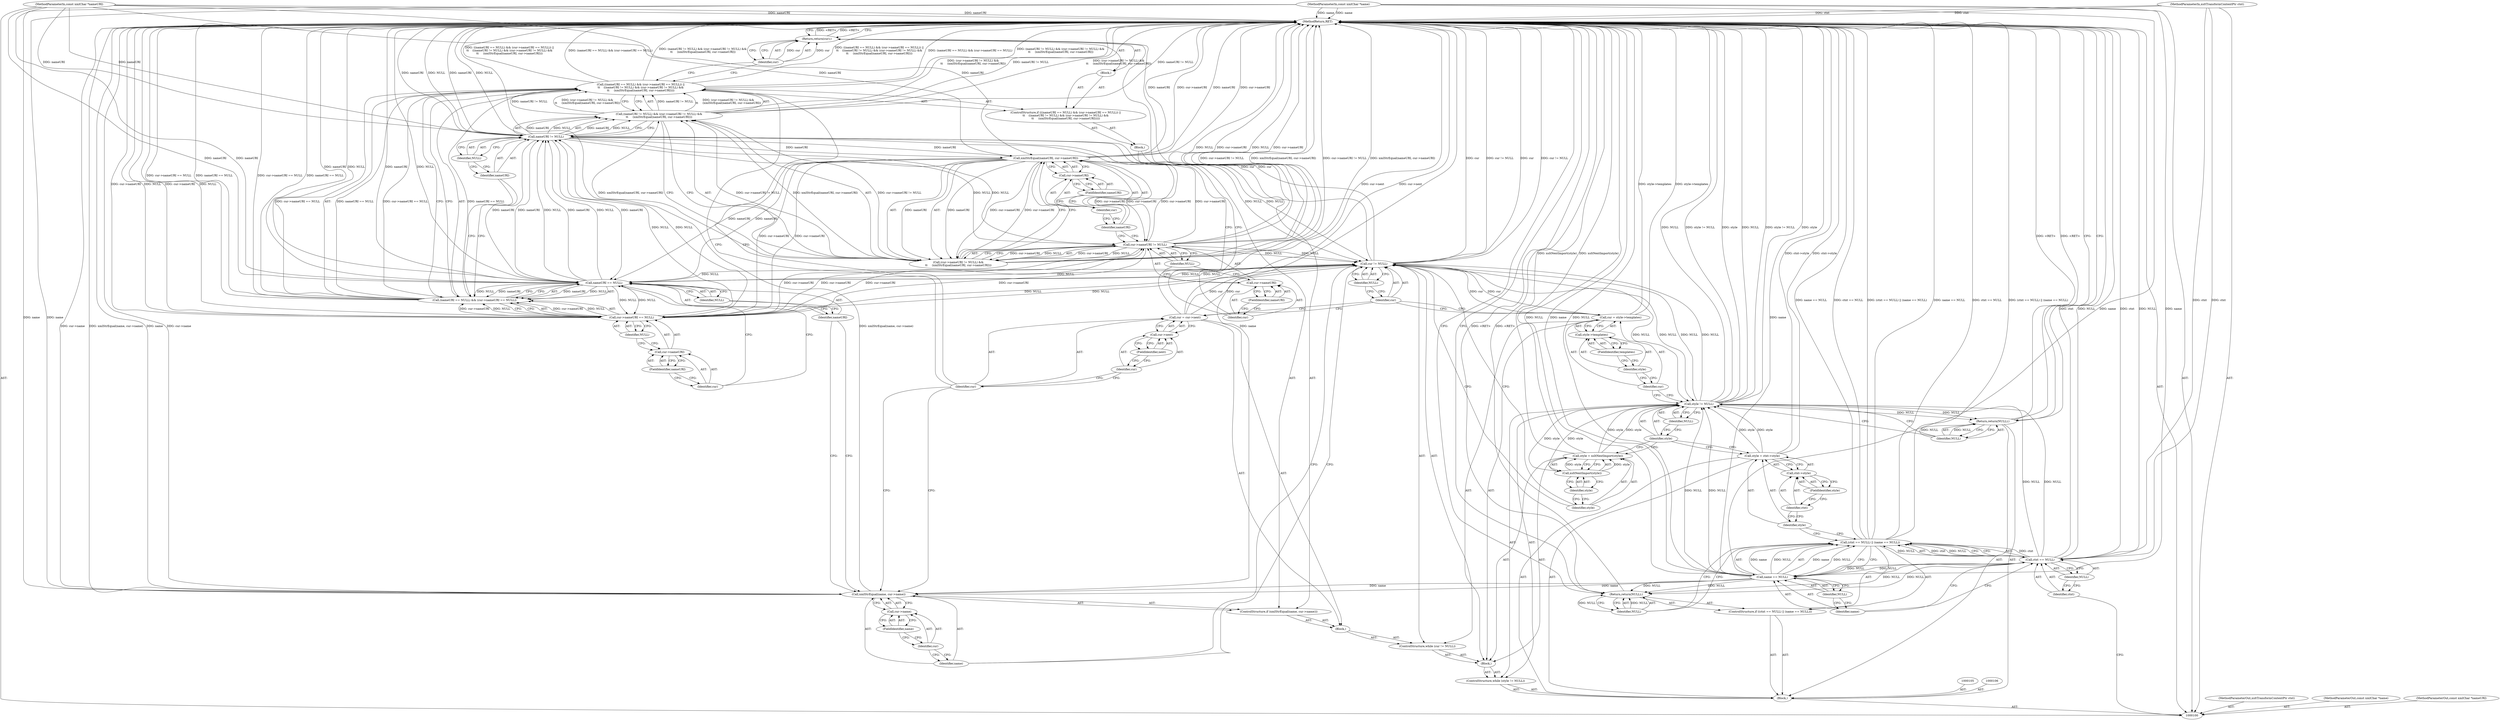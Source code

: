 digraph "1_Chrome_96dbafe288dbe2f0cc45fa3c39daf6d0c37acbab_16" {
"1000184" [label="(MethodReturn,RET)"];
"1000101" [label="(MethodParameterIn,xsltTransformContextPtr ctxt)"];
"1000232" [label="(MethodParameterOut,xsltTransformContextPtr ctxt)"];
"1000102" [label="(MethodParameterIn,const xmlChar *name)"];
"1000233" [label="(MethodParameterOut,const xmlChar *name)"];
"1000127" [label="(Call,cur = style->templates)"];
"1000128" [label="(Identifier,cur)"];
"1000131" [label="(FieldIdentifier,templates)"];
"1000129" [label="(Call,style->templates)"];
"1000130" [label="(Identifier,style)"];
"1000132" [label="(ControlStructure,while (cur != NULL))"];
"1000135" [label="(Identifier,NULL)"];
"1000136" [label="(Block,)"];
"1000133" [label="(Call,cur != NULL)"];
"1000134" [label="(Identifier,cur)"];
"1000139" [label="(Identifier,name)"];
"1000140" [label="(Call,cur->name)"];
"1000141" [label="(Identifier,cur)"];
"1000142" [label="(FieldIdentifier,name)"];
"1000143" [label="(Block,)"];
"1000137" [label="(ControlStructure,if (xmlStrEqual(name, cur->name)))"];
"1000138" [label="(Call,xmlStrEqual(name, cur->name))"];
"1000149" [label="(Identifier,NULL)"];
"1000144" [label="(ControlStructure,if (((nameURI == NULL) && (cur->nameURI == NULL)) ||\n\t\t    ((nameURI != NULL) && (cur->nameURI != NULL) &&\n\t\t     (xmlStrEqual(nameURI, cur->nameURI)))))"];
"1000150" [label="(Call,cur->nameURI == NULL)"];
"1000151" [label="(Call,cur->nameURI)"];
"1000152" [label="(Identifier,cur)"];
"1000153" [label="(FieldIdentifier,nameURI)"];
"1000154" [label="(Identifier,NULL)"];
"1000145" [label="(Call,((nameURI == NULL) && (cur->nameURI == NULL)) ||\n\t\t    ((nameURI != NULL) && (cur->nameURI != NULL) &&\n\t\t     (xmlStrEqual(nameURI, cur->nameURI))))"];
"1000146" [label="(Call,(nameURI == NULL) && (cur->nameURI == NULL))"];
"1000147" [label="(Call,nameURI == NULL)"];
"1000148" [label="(Identifier,nameURI)"];
"1000158" [label="(Identifier,NULL)"];
"1000159" [label="(Call,(cur->nameURI != NULL) &&\n\t\t     (xmlStrEqual(nameURI, cur->nameURI)))"];
"1000160" [label="(Call,cur->nameURI != NULL)"];
"1000161" [label="(Call,cur->nameURI)"];
"1000162" [label="(Identifier,cur)"];
"1000163" [label="(FieldIdentifier,nameURI)"];
"1000164" [label="(Identifier,NULL)"];
"1000155" [label="(Call,(nameURI != NULL) && (cur->nameURI != NULL) &&\n\t\t     (xmlStrEqual(nameURI, cur->nameURI)))"];
"1000156" [label="(Call,nameURI != NULL)"];
"1000157" [label="(Identifier,nameURI)"];
"1000166" [label="(Identifier,nameURI)"];
"1000167" [label="(Call,cur->nameURI)"];
"1000168" [label="(Identifier,cur)"];
"1000169" [label="(FieldIdentifier,nameURI)"];
"1000170" [label="(Block,)"];
"1000165" [label="(Call,xmlStrEqual(nameURI, cur->nameURI))"];
"1000172" [label="(Identifier,cur)"];
"1000171" [label="(Return,return(cur);)"];
"1000175" [label="(Call,cur->next)"];
"1000176" [label="(Identifier,cur)"];
"1000177" [label="(FieldIdentifier,next)"];
"1000173" [label="(Call,cur = cur->next)"];
"1000174" [label="(Identifier,cur)"];
"1000103" [label="(MethodParameterIn,const xmlChar *nameURI)"];
"1000234" [label="(MethodParameterOut,const xmlChar *nameURI)"];
"1000104" [label="(Block,)"];
"1000180" [label="(Call,xsltNextImport(style))"];
"1000178" [label="(Call,style = xsltNextImport(style))"];
"1000179" [label="(Identifier,style)"];
"1000181" [label="(Identifier,style)"];
"1000183" [label="(Identifier,NULL)"];
"1000182" [label="(Return,return(NULL);)"];
"1000111" [label="(Identifier,NULL)"];
"1000112" [label="(Call,name == NULL)"];
"1000113" [label="(Identifier,name)"];
"1000114" [label="(Identifier,NULL)"];
"1000107" [label="(ControlStructure,if ((ctxt == NULL) || (name == NULL)))"];
"1000108" [label="(Call,(ctxt == NULL) || (name == NULL))"];
"1000109" [label="(Call,ctxt == NULL)"];
"1000110" [label="(Identifier,ctxt)"];
"1000115" [label="(Return,return(NULL);)"];
"1000116" [label="(Identifier,NULL)"];
"1000119" [label="(Call,ctxt->style)"];
"1000120" [label="(Identifier,ctxt)"];
"1000121" [label="(FieldIdentifier,style)"];
"1000117" [label="(Call,style = ctxt->style)"];
"1000118" [label="(Identifier,style)"];
"1000123" [label="(Call,style != NULL)"];
"1000124" [label="(Identifier,style)"];
"1000125" [label="(Identifier,NULL)"];
"1000126" [label="(Block,)"];
"1000122" [label="(ControlStructure,while (style != NULL))"];
"1000184" -> "1000100"  [label="AST: "];
"1000184" -> "1000115"  [label="CFG: "];
"1000184" -> "1000171"  [label="CFG: "];
"1000184" -> "1000182"  [label="CFG: "];
"1000160" -> "1000184"  [label="DDG: NULL"];
"1000160" -> "1000184"  [label="DDG: cur->nameURI"];
"1000123" -> "1000184"  [label="DDG: NULL"];
"1000123" -> "1000184"  [label="DDG: style != NULL"];
"1000123" -> "1000184"  [label="DDG: style"];
"1000108" -> "1000184"  [label="DDG: (ctxt == NULL) || (name == NULL)"];
"1000108" -> "1000184"  [label="DDG: name == NULL"];
"1000108" -> "1000184"  [label="DDG: ctxt == NULL"];
"1000150" -> "1000184"  [label="DDG: cur->nameURI"];
"1000150" -> "1000184"  [label="DDG: NULL"];
"1000156" -> "1000184"  [label="DDG: nameURI"];
"1000156" -> "1000184"  [label="DDG: NULL"];
"1000178" -> "1000184"  [label="DDG: xsltNextImport(style)"];
"1000145" -> "1000184"  [label="DDG: ((nameURI == NULL) && (cur->nameURI == NULL)) ||\n\t\t    ((nameURI != NULL) && (cur->nameURI != NULL) &&\n\t\t     (xmlStrEqual(nameURI, cur->nameURI)))"];
"1000145" -> "1000184"  [label="DDG: (nameURI == NULL) && (cur->nameURI == NULL)"];
"1000145" -> "1000184"  [label="DDG: (nameURI != NULL) && (cur->nameURI != NULL) &&\n\t\t     (xmlStrEqual(nameURI, cur->nameURI))"];
"1000146" -> "1000184"  [label="DDG: cur->nameURI == NULL"];
"1000146" -> "1000184"  [label="DDG: nameURI == NULL"];
"1000117" -> "1000184"  [label="DDG: ctxt->style"];
"1000155" -> "1000184"  [label="DDG: (cur->nameURI != NULL) &&\n\t\t     (xmlStrEqual(nameURI, cur->nameURI))"];
"1000155" -> "1000184"  [label="DDG: nameURI != NULL"];
"1000112" -> "1000184"  [label="DDG: NULL"];
"1000112" -> "1000184"  [label="DDG: name"];
"1000159" -> "1000184"  [label="DDG: cur->nameURI != NULL"];
"1000159" -> "1000184"  [label="DDG: xmlStrEqual(nameURI, cur->nameURI)"];
"1000138" -> "1000184"  [label="DDG: name"];
"1000138" -> "1000184"  [label="DDG: cur->name"];
"1000138" -> "1000184"  [label="DDG: xmlStrEqual(name, cur->name)"];
"1000165" -> "1000184"  [label="DDG: nameURI"];
"1000165" -> "1000184"  [label="DDG: cur->nameURI"];
"1000127" -> "1000184"  [label="DDG: style->templates"];
"1000133" -> "1000184"  [label="DDG: cur"];
"1000133" -> "1000184"  [label="DDG: cur != NULL"];
"1000103" -> "1000184"  [label="DDG: nameURI"];
"1000147" -> "1000184"  [label="DDG: NULL"];
"1000147" -> "1000184"  [label="DDG: nameURI"];
"1000102" -> "1000184"  [label="DDG: name"];
"1000101" -> "1000184"  [label="DDG: ctxt"];
"1000109" -> "1000184"  [label="DDG: ctxt"];
"1000109" -> "1000184"  [label="DDG: NULL"];
"1000173" -> "1000184"  [label="DDG: cur->next"];
"1000115" -> "1000184"  [label="DDG: <RET>"];
"1000182" -> "1000184"  [label="DDG: <RET>"];
"1000171" -> "1000184"  [label="DDG: <RET>"];
"1000101" -> "1000100"  [label="AST: "];
"1000101" -> "1000184"  [label="DDG: ctxt"];
"1000101" -> "1000109"  [label="DDG: ctxt"];
"1000232" -> "1000100"  [label="AST: "];
"1000102" -> "1000100"  [label="AST: "];
"1000102" -> "1000184"  [label="DDG: name"];
"1000102" -> "1000112"  [label="DDG: name"];
"1000102" -> "1000138"  [label="DDG: name"];
"1000233" -> "1000100"  [label="AST: "];
"1000127" -> "1000126"  [label="AST: "];
"1000127" -> "1000129"  [label="CFG: "];
"1000128" -> "1000127"  [label="AST: "];
"1000129" -> "1000127"  [label="AST: "];
"1000134" -> "1000127"  [label="CFG: "];
"1000127" -> "1000184"  [label="DDG: style->templates"];
"1000127" -> "1000133"  [label="DDG: cur"];
"1000128" -> "1000127"  [label="AST: "];
"1000128" -> "1000123"  [label="CFG: "];
"1000130" -> "1000128"  [label="CFG: "];
"1000131" -> "1000129"  [label="AST: "];
"1000131" -> "1000130"  [label="CFG: "];
"1000129" -> "1000131"  [label="CFG: "];
"1000129" -> "1000127"  [label="AST: "];
"1000129" -> "1000131"  [label="CFG: "];
"1000130" -> "1000129"  [label="AST: "];
"1000131" -> "1000129"  [label="AST: "];
"1000127" -> "1000129"  [label="CFG: "];
"1000130" -> "1000129"  [label="AST: "];
"1000130" -> "1000128"  [label="CFG: "];
"1000131" -> "1000130"  [label="CFG: "];
"1000132" -> "1000126"  [label="AST: "];
"1000133" -> "1000132"  [label="AST: "];
"1000136" -> "1000132"  [label="AST: "];
"1000135" -> "1000133"  [label="AST: "];
"1000135" -> "1000134"  [label="CFG: "];
"1000133" -> "1000135"  [label="CFG: "];
"1000136" -> "1000132"  [label="AST: "];
"1000137" -> "1000136"  [label="AST: "];
"1000173" -> "1000136"  [label="AST: "];
"1000133" -> "1000132"  [label="AST: "];
"1000133" -> "1000135"  [label="CFG: "];
"1000134" -> "1000133"  [label="AST: "];
"1000135" -> "1000133"  [label="AST: "];
"1000139" -> "1000133"  [label="CFG: "];
"1000179" -> "1000133"  [label="CFG: "];
"1000133" -> "1000184"  [label="DDG: cur"];
"1000133" -> "1000184"  [label="DDG: cur != NULL"];
"1000133" -> "1000123"  [label="DDG: NULL"];
"1000127" -> "1000133"  [label="DDG: cur"];
"1000173" -> "1000133"  [label="DDG: cur"];
"1000160" -> "1000133"  [label="DDG: NULL"];
"1000123" -> "1000133"  [label="DDG: NULL"];
"1000156" -> "1000133"  [label="DDG: NULL"];
"1000147" -> "1000133"  [label="DDG: NULL"];
"1000150" -> "1000133"  [label="DDG: NULL"];
"1000133" -> "1000147"  [label="DDG: NULL"];
"1000133" -> "1000171"  [label="DDG: cur"];
"1000134" -> "1000133"  [label="AST: "];
"1000134" -> "1000173"  [label="CFG: "];
"1000134" -> "1000127"  [label="CFG: "];
"1000135" -> "1000134"  [label="CFG: "];
"1000139" -> "1000138"  [label="AST: "];
"1000139" -> "1000133"  [label="CFG: "];
"1000141" -> "1000139"  [label="CFG: "];
"1000140" -> "1000138"  [label="AST: "];
"1000140" -> "1000142"  [label="CFG: "];
"1000141" -> "1000140"  [label="AST: "];
"1000142" -> "1000140"  [label="AST: "];
"1000138" -> "1000140"  [label="CFG: "];
"1000141" -> "1000140"  [label="AST: "];
"1000141" -> "1000139"  [label="CFG: "];
"1000142" -> "1000141"  [label="CFG: "];
"1000142" -> "1000140"  [label="AST: "];
"1000142" -> "1000141"  [label="CFG: "];
"1000140" -> "1000142"  [label="CFG: "];
"1000143" -> "1000137"  [label="AST: "];
"1000144" -> "1000143"  [label="AST: "];
"1000137" -> "1000136"  [label="AST: "];
"1000138" -> "1000137"  [label="AST: "];
"1000143" -> "1000137"  [label="AST: "];
"1000138" -> "1000137"  [label="AST: "];
"1000138" -> "1000140"  [label="CFG: "];
"1000139" -> "1000138"  [label="AST: "];
"1000140" -> "1000138"  [label="AST: "];
"1000148" -> "1000138"  [label="CFG: "];
"1000174" -> "1000138"  [label="CFG: "];
"1000138" -> "1000184"  [label="DDG: name"];
"1000138" -> "1000184"  [label="DDG: cur->name"];
"1000138" -> "1000184"  [label="DDG: xmlStrEqual(name, cur->name)"];
"1000112" -> "1000138"  [label="DDG: name"];
"1000102" -> "1000138"  [label="DDG: name"];
"1000149" -> "1000147"  [label="AST: "];
"1000149" -> "1000148"  [label="CFG: "];
"1000147" -> "1000149"  [label="CFG: "];
"1000144" -> "1000143"  [label="AST: "];
"1000145" -> "1000144"  [label="AST: "];
"1000170" -> "1000144"  [label="AST: "];
"1000150" -> "1000146"  [label="AST: "];
"1000150" -> "1000154"  [label="CFG: "];
"1000151" -> "1000150"  [label="AST: "];
"1000154" -> "1000150"  [label="AST: "];
"1000146" -> "1000150"  [label="CFG: "];
"1000150" -> "1000184"  [label="DDG: cur->nameURI"];
"1000150" -> "1000184"  [label="DDG: NULL"];
"1000150" -> "1000133"  [label="DDG: NULL"];
"1000150" -> "1000146"  [label="DDG: cur->nameURI"];
"1000150" -> "1000146"  [label="DDG: NULL"];
"1000165" -> "1000150"  [label="DDG: cur->nameURI"];
"1000160" -> "1000150"  [label="DDG: cur->nameURI"];
"1000147" -> "1000150"  [label="DDG: NULL"];
"1000150" -> "1000156"  [label="DDG: NULL"];
"1000150" -> "1000160"  [label="DDG: cur->nameURI"];
"1000151" -> "1000150"  [label="AST: "];
"1000151" -> "1000153"  [label="CFG: "];
"1000152" -> "1000151"  [label="AST: "];
"1000153" -> "1000151"  [label="AST: "];
"1000154" -> "1000151"  [label="CFG: "];
"1000152" -> "1000151"  [label="AST: "];
"1000152" -> "1000147"  [label="CFG: "];
"1000153" -> "1000152"  [label="CFG: "];
"1000153" -> "1000151"  [label="AST: "];
"1000153" -> "1000152"  [label="CFG: "];
"1000151" -> "1000153"  [label="CFG: "];
"1000154" -> "1000150"  [label="AST: "];
"1000154" -> "1000151"  [label="CFG: "];
"1000150" -> "1000154"  [label="CFG: "];
"1000145" -> "1000144"  [label="AST: "];
"1000145" -> "1000146"  [label="CFG: "];
"1000145" -> "1000155"  [label="CFG: "];
"1000146" -> "1000145"  [label="AST: "];
"1000155" -> "1000145"  [label="AST: "];
"1000172" -> "1000145"  [label="CFG: "];
"1000174" -> "1000145"  [label="CFG: "];
"1000145" -> "1000184"  [label="DDG: ((nameURI == NULL) && (cur->nameURI == NULL)) ||\n\t\t    ((nameURI != NULL) && (cur->nameURI != NULL) &&\n\t\t     (xmlStrEqual(nameURI, cur->nameURI)))"];
"1000145" -> "1000184"  [label="DDG: (nameURI == NULL) && (cur->nameURI == NULL)"];
"1000145" -> "1000184"  [label="DDG: (nameURI != NULL) && (cur->nameURI != NULL) &&\n\t\t     (xmlStrEqual(nameURI, cur->nameURI))"];
"1000146" -> "1000145"  [label="DDG: nameURI == NULL"];
"1000146" -> "1000145"  [label="DDG: cur->nameURI == NULL"];
"1000155" -> "1000145"  [label="DDG: nameURI != NULL"];
"1000155" -> "1000145"  [label="DDG: (cur->nameURI != NULL) &&\n\t\t     (xmlStrEqual(nameURI, cur->nameURI))"];
"1000146" -> "1000145"  [label="AST: "];
"1000146" -> "1000147"  [label="CFG: "];
"1000146" -> "1000150"  [label="CFG: "];
"1000147" -> "1000146"  [label="AST: "];
"1000150" -> "1000146"  [label="AST: "];
"1000157" -> "1000146"  [label="CFG: "];
"1000145" -> "1000146"  [label="CFG: "];
"1000146" -> "1000184"  [label="DDG: cur->nameURI == NULL"];
"1000146" -> "1000184"  [label="DDG: nameURI == NULL"];
"1000146" -> "1000145"  [label="DDG: nameURI == NULL"];
"1000146" -> "1000145"  [label="DDG: cur->nameURI == NULL"];
"1000147" -> "1000146"  [label="DDG: nameURI"];
"1000147" -> "1000146"  [label="DDG: NULL"];
"1000150" -> "1000146"  [label="DDG: cur->nameURI"];
"1000150" -> "1000146"  [label="DDG: NULL"];
"1000147" -> "1000146"  [label="AST: "];
"1000147" -> "1000149"  [label="CFG: "];
"1000148" -> "1000147"  [label="AST: "];
"1000149" -> "1000147"  [label="AST: "];
"1000152" -> "1000147"  [label="CFG: "];
"1000146" -> "1000147"  [label="CFG: "];
"1000147" -> "1000184"  [label="DDG: NULL"];
"1000147" -> "1000184"  [label="DDG: nameURI"];
"1000147" -> "1000133"  [label="DDG: NULL"];
"1000147" -> "1000146"  [label="DDG: nameURI"];
"1000147" -> "1000146"  [label="DDG: NULL"];
"1000156" -> "1000147"  [label="DDG: nameURI"];
"1000165" -> "1000147"  [label="DDG: nameURI"];
"1000103" -> "1000147"  [label="DDG: nameURI"];
"1000133" -> "1000147"  [label="DDG: NULL"];
"1000147" -> "1000150"  [label="DDG: NULL"];
"1000147" -> "1000156"  [label="DDG: nameURI"];
"1000147" -> "1000156"  [label="DDG: NULL"];
"1000148" -> "1000147"  [label="AST: "];
"1000148" -> "1000138"  [label="CFG: "];
"1000149" -> "1000148"  [label="CFG: "];
"1000158" -> "1000156"  [label="AST: "];
"1000158" -> "1000157"  [label="CFG: "];
"1000156" -> "1000158"  [label="CFG: "];
"1000159" -> "1000155"  [label="AST: "];
"1000159" -> "1000160"  [label="CFG: "];
"1000159" -> "1000165"  [label="CFG: "];
"1000160" -> "1000159"  [label="AST: "];
"1000165" -> "1000159"  [label="AST: "];
"1000155" -> "1000159"  [label="CFG: "];
"1000159" -> "1000184"  [label="DDG: cur->nameURI != NULL"];
"1000159" -> "1000184"  [label="DDG: xmlStrEqual(nameURI, cur->nameURI)"];
"1000159" -> "1000155"  [label="DDG: cur->nameURI != NULL"];
"1000159" -> "1000155"  [label="DDG: xmlStrEqual(nameURI, cur->nameURI)"];
"1000160" -> "1000159"  [label="DDG: cur->nameURI"];
"1000160" -> "1000159"  [label="DDG: NULL"];
"1000165" -> "1000159"  [label="DDG: nameURI"];
"1000165" -> "1000159"  [label="DDG: cur->nameURI"];
"1000160" -> "1000159"  [label="AST: "];
"1000160" -> "1000164"  [label="CFG: "];
"1000161" -> "1000160"  [label="AST: "];
"1000164" -> "1000160"  [label="AST: "];
"1000166" -> "1000160"  [label="CFG: "];
"1000159" -> "1000160"  [label="CFG: "];
"1000160" -> "1000184"  [label="DDG: NULL"];
"1000160" -> "1000184"  [label="DDG: cur->nameURI"];
"1000160" -> "1000133"  [label="DDG: NULL"];
"1000160" -> "1000150"  [label="DDG: cur->nameURI"];
"1000160" -> "1000159"  [label="DDG: cur->nameURI"];
"1000160" -> "1000159"  [label="DDG: NULL"];
"1000150" -> "1000160"  [label="DDG: cur->nameURI"];
"1000165" -> "1000160"  [label="DDG: cur->nameURI"];
"1000156" -> "1000160"  [label="DDG: NULL"];
"1000160" -> "1000165"  [label="DDG: cur->nameURI"];
"1000161" -> "1000160"  [label="AST: "];
"1000161" -> "1000163"  [label="CFG: "];
"1000162" -> "1000161"  [label="AST: "];
"1000163" -> "1000161"  [label="AST: "];
"1000164" -> "1000161"  [label="CFG: "];
"1000162" -> "1000161"  [label="AST: "];
"1000162" -> "1000156"  [label="CFG: "];
"1000163" -> "1000162"  [label="CFG: "];
"1000163" -> "1000161"  [label="AST: "];
"1000163" -> "1000162"  [label="CFG: "];
"1000161" -> "1000163"  [label="CFG: "];
"1000164" -> "1000160"  [label="AST: "];
"1000164" -> "1000161"  [label="CFG: "];
"1000160" -> "1000164"  [label="CFG: "];
"1000155" -> "1000145"  [label="AST: "];
"1000155" -> "1000156"  [label="CFG: "];
"1000155" -> "1000159"  [label="CFG: "];
"1000156" -> "1000155"  [label="AST: "];
"1000159" -> "1000155"  [label="AST: "];
"1000145" -> "1000155"  [label="CFG: "];
"1000155" -> "1000184"  [label="DDG: (cur->nameURI != NULL) &&\n\t\t     (xmlStrEqual(nameURI, cur->nameURI))"];
"1000155" -> "1000184"  [label="DDG: nameURI != NULL"];
"1000155" -> "1000145"  [label="DDG: nameURI != NULL"];
"1000155" -> "1000145"  [label="DDG: (cur->nameURI != NULL) &&\n\t\t     (xmlStrEqual(nameURI, cur->nameURI))"];
"1000156" -> "1000155"  [label="DDG: nameURI"];
"1000156" -> "1000155"  [label="DDG: NULL"];
"1000159" -> "1000155"  [label="DDG: cur->nameURI != NULL"];
"1000159" -> "1000155"  [label="DDG: xmlStrEqual(nameURI, cur->nameURI)"];
"1000156" -> "1000155"  [label="AST: "];
"1000156" -> "1000158"  [label="CFG: "];
"1000157" -> "1000156"  [label="AST: "];
"1000158" -> "1000156"  [label="AST: "];
"1000162" -> "1000156"  [label="CFG: "];
"1000155" -> "1000156"  [label="CFG: "];
"1000156" -> "1000184"  [label="DDG: nameURI"];
"1000156" -> "1000184"  [label="DDG: NULL"];
"1000156" -> "1000133"  [label="DDG: NULL"];
"1000156" -> "1000147"  [label="DDG: nameURI"];
"1000156" -> "1000155"  [label="DDG: nameURI"];
"1000156" -> "1000155"  [label="DDG: NULL"];
"1000147" -> "1000156"  [label="DDG: nameURI"];
"1000147" -> "1000156"  [label="DDG: NULL"];
"1000103" -> "1000156"  [label="DDG: nameURI"];
"1000150" -> "1000156"  [label="DDG: NULL"];
"1000156" -> "1000160"  [label="DDG: NULL"];
"1000156" -> "1000165"  [label="DDG: nameURI"];
"1000157" -> "1000156"  [label="AST: "];
"1000157" -> "1000146"  [label="CFG: "];
"1000158" -> "1000157"  [label="CFG: "];
"1000166" -> "1000165"  [label="AST: "];
"1000166" -> "1000160"  [label="CFG: "];
"1000168" -> "1000166"  [label="CFG: "];
"1000167" -> "1000165"  [label="AST: "];
"1000167" -> "1000169"  [label="CFG: "];
"1000168" -> "1000167"  [label="AST: "];
"1000169" -> "1000167"  [label="AST: "];
"1000165" -> "1000167"  [label="CFG: "];
"1000168" -> "1000167"  [label="AST: "];
"1000168" -> "1000166"  [label="CFG: "];
"1000169" -> "1000168"  [label="CFG: "];
"1000169" -> "1000167"  [label="AST: "];
"1000169" -> "1000168"  [label="CFG: "];
"1000167" -> "1000169"  [label="CFG: "];
"1000170" -> "1000144"  [label="AST: "];
"1000171" -> "1000170"  [label="AST: "];
"1000165" -> "1000159"  [label="AST: "];
"1000165" -> "1000167"  [label="CFG: "];
"1000166" -> "1000165"  [label="AST: "];
"1000167" -> "1000165"  [label="AST: "];
"1000159" -> "1000165"  [label="CFG: "];
"1000165" -> "1000184"  [label="DDG: nameURI"];
"1000165" -> "1000184"  [label="DDG: cur->nameURI"];
"1000165" -> "1000147"  [label="DDG: nameURI"];
"1000165" -> "1000150"  [label="DDG: cur->nameURI"];
"1000165" -> "1000160"  [label="DDG: cur->nameURI"];
"1000165" -> "1000159"  [label="DDG: nameURI"];
"1000165" -> "1000159"  [label="DDG: cur->nameURI"];
"1000156" -> "1000165"  [label="DDG: nameURI"];
"1000103" -> "1000165"  [label="DDG: nameURI"];
"1000160" -> "1000165"  [label="DDG: cur->nameURI"];
"1000172" -> "1000171"  [label="AST: "];
"1000172" -> "1000145"  [label="CFG: "];
"1000171" -> "1000172"  [label="CFG: "];
"1000172" -> "1000171"  [label="DDG: cur"];
"1000171" -> "1000170"  [label="AST: "];
"1000171" -> "1000172"  [label="CFG: "];
"1000172" -> "1000171"  [label="AST: "];
"1000184" -> "1000171"  [label="CFG: "];
"1000171" -> "1000184"  [label="DDG: <RET>"];
"1000172" -> "1000171"  [label="DDG: cur"];
"1000133" -> "1000171"  [label="DDG: cur"];
"1000175" -> "1000173"  [label="AST: "];
"1000175" -> "1000177"  [label="CFG: "];
"1000176" -> "1000175"  [label="AST: "];
"1000177" -> "1000175"  [label="AST: "];
"1000173" -> "1000175"  [label="CFG: "];
"1000176" -> "1000175"  [label="AST: "];
"1000176" -> "1000174"  [label="CFG: "];
"1000177" -> "1000176"  [label="CFG: "];
"1000177" -> "1000175"  [label="AST: "];
"1000177" -> "1000176"  [label="CFG: "];
"1000175" -> "1000177"  [label="CFG: "];
"1000173" -> "1000136"  [label="AST: "];
"1000173" -> "1000175"  [label="CFG: "];
"1000174" -> "1000173"  [label="AST: "];
"1000175" -> "1000173"  [label="AST: "];
"1000134" -> "1000173"  [label="CFG: "];
"1000173" -> "1000184"  [label="DDG: cur->next"];
"1000173" -> "1000133"  [label="DDG: cur"];
"1000174" -> "1000173"  [label="AST: "];
"1000174" -> "1000145"  [label="CFG: "];
"1000174" -> "1000138"  [label="CFG: "];
"1000176" -> "1000174"  [label="CFG: "];
"1000103" -> "1000100"  [label="AST: "];
"1000103" -> "1000184"  [label="DDG: nameURI"];
"1000103" -> "1000147"  [label="DDG: nameURI"];
"1000103" -> "1000156"  [label="DDG: nameURI"];
"1000103" -> "1000165"  [label="DDG: nameURI"];
"1000234" -> "1000100"  [label="AST: "];
"1000104" -> "1000100"  [label="AST: "];
"1000105" -> "1000104"  [label="AST: "];
"1000106" -> "1000104"  [label="AST: "];
"1000107" -> "1000104"  [label="AST: "];
"1000117" -> "1000104"  [label="AST: "];
"1000122" -> "1000104"  [label="AST: "];
"1000182" -> "1000104"  [label="AST: "];
"1000180" -> "1000178"  [label="AST: "];
"1000180" -> "1000181"  [label="CFG: "];
"1000181" -> "1000180"  [label="AST: "];
"1000178" -> "1000180"  [label="CFG: "];
"1000180" -> "1000178"  [label="DDG: style"];
"1000123" -> "1000180"  [label="DDG: style"];
"1000178" -> "1000126"  [label="AST: "];
"1000178" -> "1000180"  [label="CFG: "];
"1000179" -> "1000178"  [label="AST: "];
"1000180" -> "1000178"  [label="AST: "];
"1000124" -> "1000178"  [label="CFG: "];
"1000178" -> "1000184"  [label="DDG: xsltNextImport(style)"];
"1000178" -> "1000123"  [label="DDG: style"];
"1000180" -> "1000178"  [label="DDG: style"];
"1000179" -> "1000178"  [label="AST: "];
"1000179" -> "1000133"  [label="CFG: "];
"1000181" -> "1000179"  [label="CFG: "];
"1000181" -> "1000180"  [label="AST: "];
"1000181" -> "1000179"  [label="CFG: "];
"1000180" -> "1000181"  [label="CFG: "];
"1000183" -> "1000182"  [label="AST: "];
"1000183" -> "1000123"  [label="CFG: "];
"1000182" -> "1000183"  [label="CFG: "];
"1000183" -> "1000182"  [label="DDG: NULL"];
"1000182" -> "1000104"  [label="AST: "];
"1000182" -> "1000183"  [label="CFG: "];
"1000183" -> "1000182"  [label="AST: "];
"1000184" -> "1000182"  [label="CFG: "];
"1000182" -> "1000184"  [label="DDG: <RET>"];
"1000183" -> "1000182"  [label="DDG: NULL"];
"1000123" -> "1000182"  [label="DDG: NULL"];
"1000111" -> "1000109"  [label="AST: "];
"1000111" -> "1000110"  [label="CFG: "];
"1000109" -> "1000111"  [label="CFG: "];
"1000112" -> "1000108"  [label="AST: "];
"1000112" -> "1000114"  [label="CFG: "];
"1000113" -> "1000112"  [label="AST: "];
"1000114" -> "1000112"  [label="AST: "];
"1000108" -> "1000112"  [label="CFG: "];
"1000112" -> "1000184"  [label="DDG: NULL"];
"1000112" -> "1000184"  [label="DDG: name"];
"1000112" -> "1000108"  [label="DDG: name"];
"1000112" -> "1000108"  [label="DDG: NULL"];
"1000102" -> "1000112"  [label="DDG: name"];
"1000109" -> "1000112"  [label="DDG: NULL"];
"1000112" -> "1000115"  [label="DDG: NULL"];
"1000112" -> "1000123"  [label="DDG: NULL"];
"1000112" -> "1000138"  [label="DDG: name"];
"1000113" -> "1000112"  [label="AST: "];
"1000113" -> "1000109"  [label="CFG: "];
"1000114" -> "1000113"  [label="CFG: "];
"1000114" -> "1000112"  [label="AST: "];
"1000114" -> "1000113"  [label="CFG: "];
"1000112" -> "1000114"  [label="CFG: "];
"1000107" -> "1000104"  [label="AST: "];
"1000108" -> "1000107"  [label="AST: "];
"1000115" -> "1000107"  [label="AST: "];
"1000108" -> "1000107"  [label="AST: "];
"1000108" -> "1000109"  [label="CFG: "];
"1000108" -> "1000112"  [label="CFG: "];
"1000109" -> "1000108"  [label="AST: "];
"1000112" -> "1000108"  [label="AST: "];
"1000116" -> "1000108"  [label="CFG: "];
"1000118" -> "1000108"  [label="CFG: "];
"1000108" -> "1000184"  [label="DDG: (ctxt == NULL) || (name == NULL)"];
"1000108" -> "1000184"  [label="DDG: name == NULL"];
"1000108" -> "1000184"  [label="DDG: ctxt == NULL"];
"1000109" -> "1000108"  [label="DDG: ctxt"];
"1000109" -> "1000108"  [label="DDG: NULL"];
"1000112" -> "1000108"  [label="DDG: name"];
"1000112" -> "1000108"  [label="DDG: NULL"];
"1000109" -> "1000108"  [label="AST: "];
"1000109" -> "1000111"  [label="CFG: "];
"1000110" -> "1000109"  [label="AST: "];
"1000111" -> "1000109"  [label="AST: "];
"1000113" -> "1000109"  [label="CFG: "];
"1000108" -> "1000109"  [label="CFG: "];
"1000109" -> "1000184"  [label="DDG: ctxt"];
"1000109" -> "1000184"  [label="DDG: NULL"];
"1000109" -> "1000108"  [label="DDG: ctxt"];
"1000109" -> "1000108"  [label="DDG: NULL"];
"1000101" -> "1000109"  [label="DDG: ctxt"];
"1000109" -> "1000112"  [label="DDG: NULL"];
"1000109" -> "1000115"  [label="DDG: NULL"];
"1000109" -> "1000123"  [label="DDG: NULL"];
"1000110" -> "1000109"  [label="AST: "];
"1000110" -> "1000100"  [label="CFG: "];
"1000111" -> "1000110"  [label="CFG: "];
"1000115" -> "1000107"  [label="AST: "];
"1000115" -> "1000116"  [label="CFG: "];
"1000116" -> "1000115"  [label="AST: "];
"1000184" -> "1000115"  [label="CFG: "];
"1000115" -> "1000184"  [label="DDG: <RET>"];
"1000116" -> "1000115"  [label="DDG: NULL"];
"1000112" -> "1000115"  [label="DDG: NULL"];
"1000109" -> "1000115"  [label="DDG: NULL"];
"1000116" -> "1000115"  [label="AST: "];
"1000116" -> "1000108"  [label="CFG: "];
"1000115" -> "1000116"  [label="CFG: "];
"1000116" -> "1000115"  [label="DDG: NULL"];
"1000119" -> "1000117"  [label="AST: "];
"1000119" -> "1000121"  [label="CFG: "];
"1000120" -> "1000119"  [label="AST: "];
"1000121" -> "1000119"  [label="AST: "];
"1000117" -> "1000119"  [label="CFG: "];
"1000120" -> "1000119"  [label="AST: "];
"1000120" -> "1000118"  [label="CFG: "];
"1000121" -> "1000120"  [label="CFG: "];
"1000121" -> "1000119"  [label="AST: "];
"1000121" -> "1000120"  [label="CFG: "];
"1000119" -> "1000121"  [label="CFG: "];
"1000117" -> "1000104"  [label="AST: "];
"1000117" -> "1000119"  [label="CFG: "];
"1000118" -> "1000117"  [label="AST: "];
"1000119" -> "1000117"  [label="AST: "];
"1000124" -> "1000117"  [label="CFG: "];
"1000117" -> "1000184"  [label="DDG: ctxt->style"];
"1000117" -> "1000123"  [label="DDG: style"];
"1000118" -> "1000117"  [label="AST: "];
"1000118" -> "1000108"  [label="CFG: "];
"1000120" -> "1000118"  [label="CFG: "];
"1000123" -> "1000122"  [label="AST: "];
"1000123" -> "1000125"  [label="CFG: "];
"1000124" -> "1000123"  [label="AST: "];
"1000125" -> "1000123"  [label="AST: "];
"1000128" -> "1000123"  [label="CFG: "];
"1000183" -> "1000123"  [label="CFG: "];
"1000123" -> "1000184"  [label="DDG: NULL"];
"1000123" -> "1000184"  [label="DDG: style != NULL"];
"1000123" -> "1000184"  [label="DDG: style"];
"1000178" -> "1000123"  [label="DDG: style"];
"1000117" -> "1000123"  [label="DDG: style"];
"1000112" -> "1000123"  [label="DDG: NULL"];
"1000133" -> "1000123"  [label="DDG: NULL"];
"1000109" -> "1000123"  [label="DDG: NULL"];
"1000123" -> "1000133"  [label="DDG: NULL"];
"1000123" -> "1000180"  [label="DDG: style"];
"1000123" -> "1000182"  [label="DDG: NULL"];
"1000124" -> "1000123"  [label="AST: "];
"1000124" -> "1000178"  [label="CFG: "];
"1000124" -> "1000117"  [label="CFG: "];
"1000125" -> "1000124"  [label="CFG: "];
"1000125" -> "1000123"  [label="AST: "];
"1000125" -> "1000124"  [label="CFG: "];
"1000123" -> "1000125"  [label="CFG: "];
"1000126" -> "1000122"  [label="AST: "];
"1000127" -> "1000126"  [label="AST: "];
"1000132" -> "1000126"  [label="AST: "];
"1000178" -> "1000126"  [label="AST: "];
"1000122" -> "1000104"  [label="AST: "];
"1000123" -> "1000122"  [label="AST: "];
"1000126" -> "1000122"  [label="AST: "];
}
